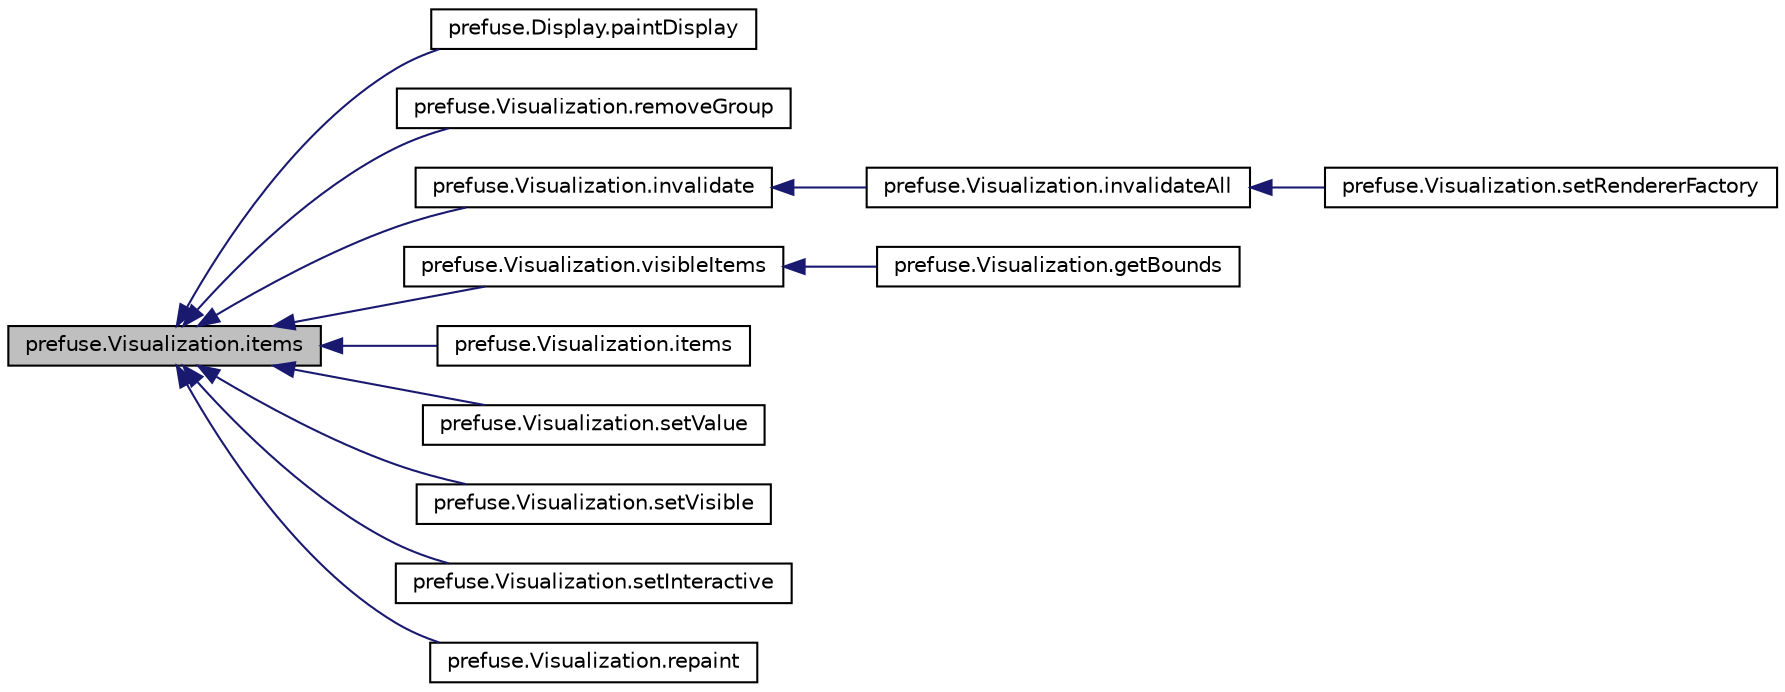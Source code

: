 digraph G
{
  edge [fontname="Helvetica",fontsize="10",labelfontname="Helvetica",labelfontsize="10"];
  node [fontname="Helvetica",fontsize="10",shape=record];
  rankdir="LR";
  Node1 [label="prefuse.Visualization.items",height=0.2,width=0.4,color="black", fillcolor="grey75", style="filled" fontcolor="black"];
  Node1 -> Node2 [dir="back",color="midnightblue",fontsize="10",style="solid"];
  Node2 [label="prefuse.Display.paintDisplay",height=0.2,width=0.4,color="black", fillcolor="white", style="filled",URL="$classprefuse_1_1_display.html#a59ca67442b8f3c80fa3f463e7b669fd5"];
  Node1 -> Node3 [dir="back",color="midnightblue",fontsize="10",style="solid"];
  Node3 [label="prefuse.Visualization.removeGroup",height=0.2,width=0.4,color="black", fillcolor="white", style="filled",URL="$classprefuse_1_1_visualization.html#a64ef5f9f69c0a9dcd7732f9670d9989f"];
  Node1 -> Node4 [dir="back",color="midnightblue",fontsize="10",style="solid"];
  Node4 [label="prefuse.Visualization.invalidate",height=0.2,width=0.4,color="black", fillcolor="white", style="filled",URL="$classprefuse_1_1_visualization.html#aef209f4870df924027da10535e2489cd"];
  Node4 -> Node5 [dir="back",color="midnightblue",fontsize="10",style="solid"];
  Node5 [label="prefuse.Visualization.invalidateAll",height=0.2,width=0.4,color="black", fillcolor="white", style="filled",URL="$classprefuse_1_1_visualization.html#aa70803151c42cbaa315d039ef03029c4"];
  Node5 -> Node6 [dir="back",color="midnightblue",fontsize="10",style="solid"];
  Node6 [label="prefuse.Visualization.setRendererFactory",height=0.2,width=0.4,color="black", fillcolor="white", style="filled",URL="$classprefuse_1_1_visualization.html#a244df5451b60bb17468e4e67c9fda8b4"];
  Node1 -> Node7 [dir="back",color="midnightblue",fontsize="10",style="solid"];
  Node7 [label="prefuse.Visualization.visibleItems",height=0.2,width=0.4,color="black", fillcolor="white", style="filled",URL="$classprefuse_1_1_visualization.html#a5fc7d32d717504042c7b5ee45c41b739"];
  Node7 -> Node8 [dir="back",color="midnightblue",fontsize="10",style="solid"];
  Node8 [label="prefuse.Visualization.getBounds",height=0.2,width=0.4,color="black", fillcolor="white", style="filled",URL="$classprefuse_1_1_visualization.html#a253abedc42e162023540faefb313ea9e"];
  Node1 -> Node9 [dir="back",color="midnightblue",fontsize="10",style="solid"];
  Node9 [label="prefuse.Visualization.items",height=0.2,width=0.4,color="black", fillcolor="white", style="filled",URL="$classprefuse_1_1_visualization.html#a6c3b3afd67dbfbb043cd88bbd381455c"];
  Node1 -> Node10 [dir="back",color="midnightblue",fontsize="10",style="solid"];
  Node10 [label="prefuse.Visualization.setValue",height=0.2,width=0.4,color="black", fillcolor="white", style="filled",URL="$classprefuse_1_1_visualization.html#a133f85981830aa281dbf8e78709d2318"];
  Node1 -> Node11 [dir="back",color="midnightblue",fontsize="10",style="solid"];
  Node11 [label="prefuse.Visualization.setVisible",height=0.2,width=0.4,color="black", fillcolor="white", style="filled",URL="$classprefuse_1_1_visualization.html#aeff1a9b92b2b64dc4aad535c750b95a5"];
  Node1 -> Node12 [dir="back",color="midnightblue",fontsize="10",style="solid"];
  Node12 [label="prefuse.Visualization.setInteractive",height=0.2,width=0.4,color="black", fillcolor="white", style="filled",URL="$classprefuse_1_1_visualization.html#a3b9de7f2323164f1978fd23f632ff274"];
  Node1 -> Node13 [dir="back",color="midnightblue",fontsize="10",style="solid"];
  Node13 [label="prefuse.Visualization.repaint",height=0.2,width=0.4,color="black", fillcolor="white", style="filled",URL="$classprefuse_1_1_visualization.html#a77146c0f22cfd4bd6bace12fc0a0b3db"];
}
